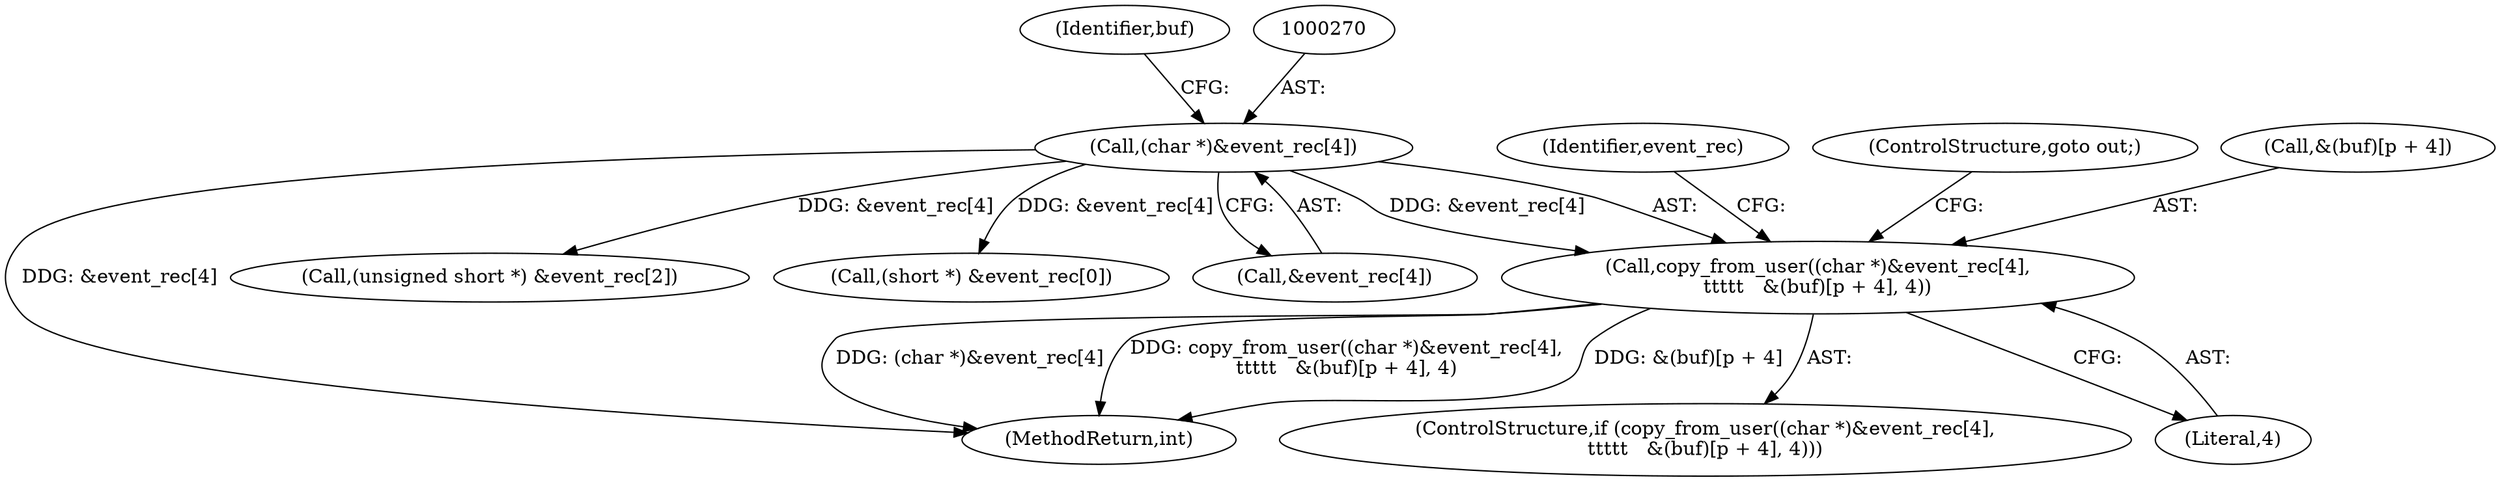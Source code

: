 digraph "0_linux_b769f49463711205d57286e64cf535ed4daf59e9_1@API" {
"1000268" [label="(Call,copy_from_user((char *)&event_rec[4],\n\t\t\t\t\t   &(buf)[p + 4], 4))"];
"1000269" [label="(Call,(char *)&event_rec[4])"];
"1000268" [label="(Call,copy_from_user((char *)&event_rec[4],\n\t\t\t\t\t   &(buf)[p + 4], 4))"];
"1000308" [label="(Identifier,event_rec)"];
"1000271" [label="(Call,&event_rec[4])"];
"1000416" [label="(MethodReturn,int)"];
"1000277" [label="(Identifier,buf)"];
"1000171" [label="(Call,(unsigned short *) &event_rec[2])"];
"1000282" [label="(ControlStructure,goto out;)"];
"1000269" [label="(Call,(char *)&event_rec[4])"];
"1000267" [label="(ControlStructure,if (copy_from_user((char *)&event_rec[4],\n\t\t\t\t\t   &(buf)[p + 4], 4)))"];
"1000275" [label="(Call,&(buf)[p + 4])"];
"1000281" [label="(Literal,4)"];
"1000208" [label="(Call,(short *) &event_rec[0])"];
"1000268" -> "1000267"  [label="AST: "];
"1000268" -> "1000281"  [label="CFG: "];
"1000269" -> "1000268"  [label="AST: "];
"1000275" -> "1000268"  [label="AST: "];
"1000281" -> "1000268"  [label="AST: "];
"1000282" -> "1000268"  [label="CFG: "];
"1000308" -> "1000268"  [label="CFG: "];
"1000268" -> "1000416"  [label="DDG: &(buf)[p + 4]"];
"1000268" -> "1000416"  [label="DDG: (char *)&event_rec[4]"];
"1000268" -> "1000416"  [label="DDG: copy_from_user((char *)&event_rec[4],\n\t\t\t\t\t   &(buf)[p + 4], 4)"];
"1000269" -> "1000268"  [label="DDG: &event_rec[4]"];
"1000269" -> "1000271"  [label="CFG: "];
"1000270" -> "1000269"  [label="AST: "];
"1000271" -> "1000269"  [label="AST: "];
"1000277" -> "1000269"  [label="CFG: "];
"1000269" -> "1000416"  [label="DDG: &event_rec[4]"];
"1000269" -> "1000171"  [label="DDG: &event_rec[4]"];
"1000269" -> "1000208"  [label="DDG: &event_rec[4]"];
}
